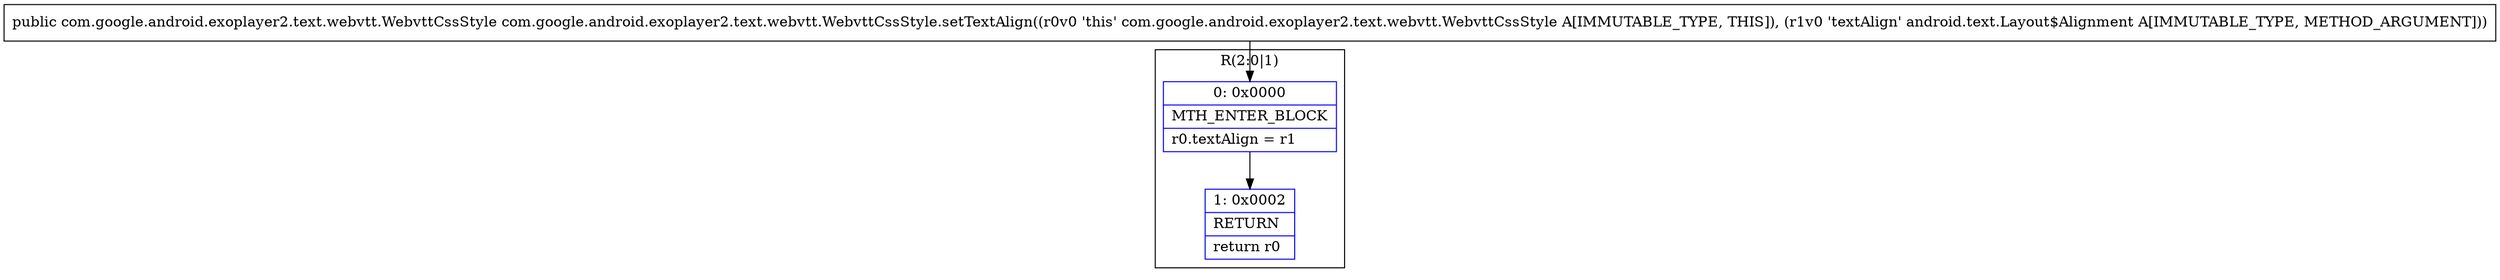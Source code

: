 digraph "CFG forcom.google.android.exoplayer2.text.webvtt.WebvttCssStyle.setTextAlign(Landroid\/text\/Layout$Alignment;)Lcom\/google\/android\/exoplayer2\/text\/webvtt\/WebvttCssStyle;" {
subgraph cluster_Region_2118046239 {
label = "R(2:0|1)";
node [shape=record,color=blue];
Node_0 [shape=record,label="{0\:\ 0x0000|MTH_ENTER_BLOCK\l|r0.textAlign = r1\l}"];
Node_1 [shape=record,label="{1\:\ 0x0002|RETURN\l|return r0\l}"];
}
MethodNode[shape=record,label="{public com.google.android.exoplayer2.text.webvtt.WebvttCssStyle com.google.android.exoplayer2.text.webvtt.WebvttCssStyle.setTextAlign((r0v0 'this' com.google.android.exoplayer2.text.webvtt.WebvttCssStyle A[IMMUTABLE_TYPE, THIS]), (r1v0 'textAlign' android.text.Layout$Alignment A[IMMUTABLE_TYPE, METHOD_ARGUMENT])) }"];
MethodNode -> Node_0;
Node_0 -> Node_1;
}

